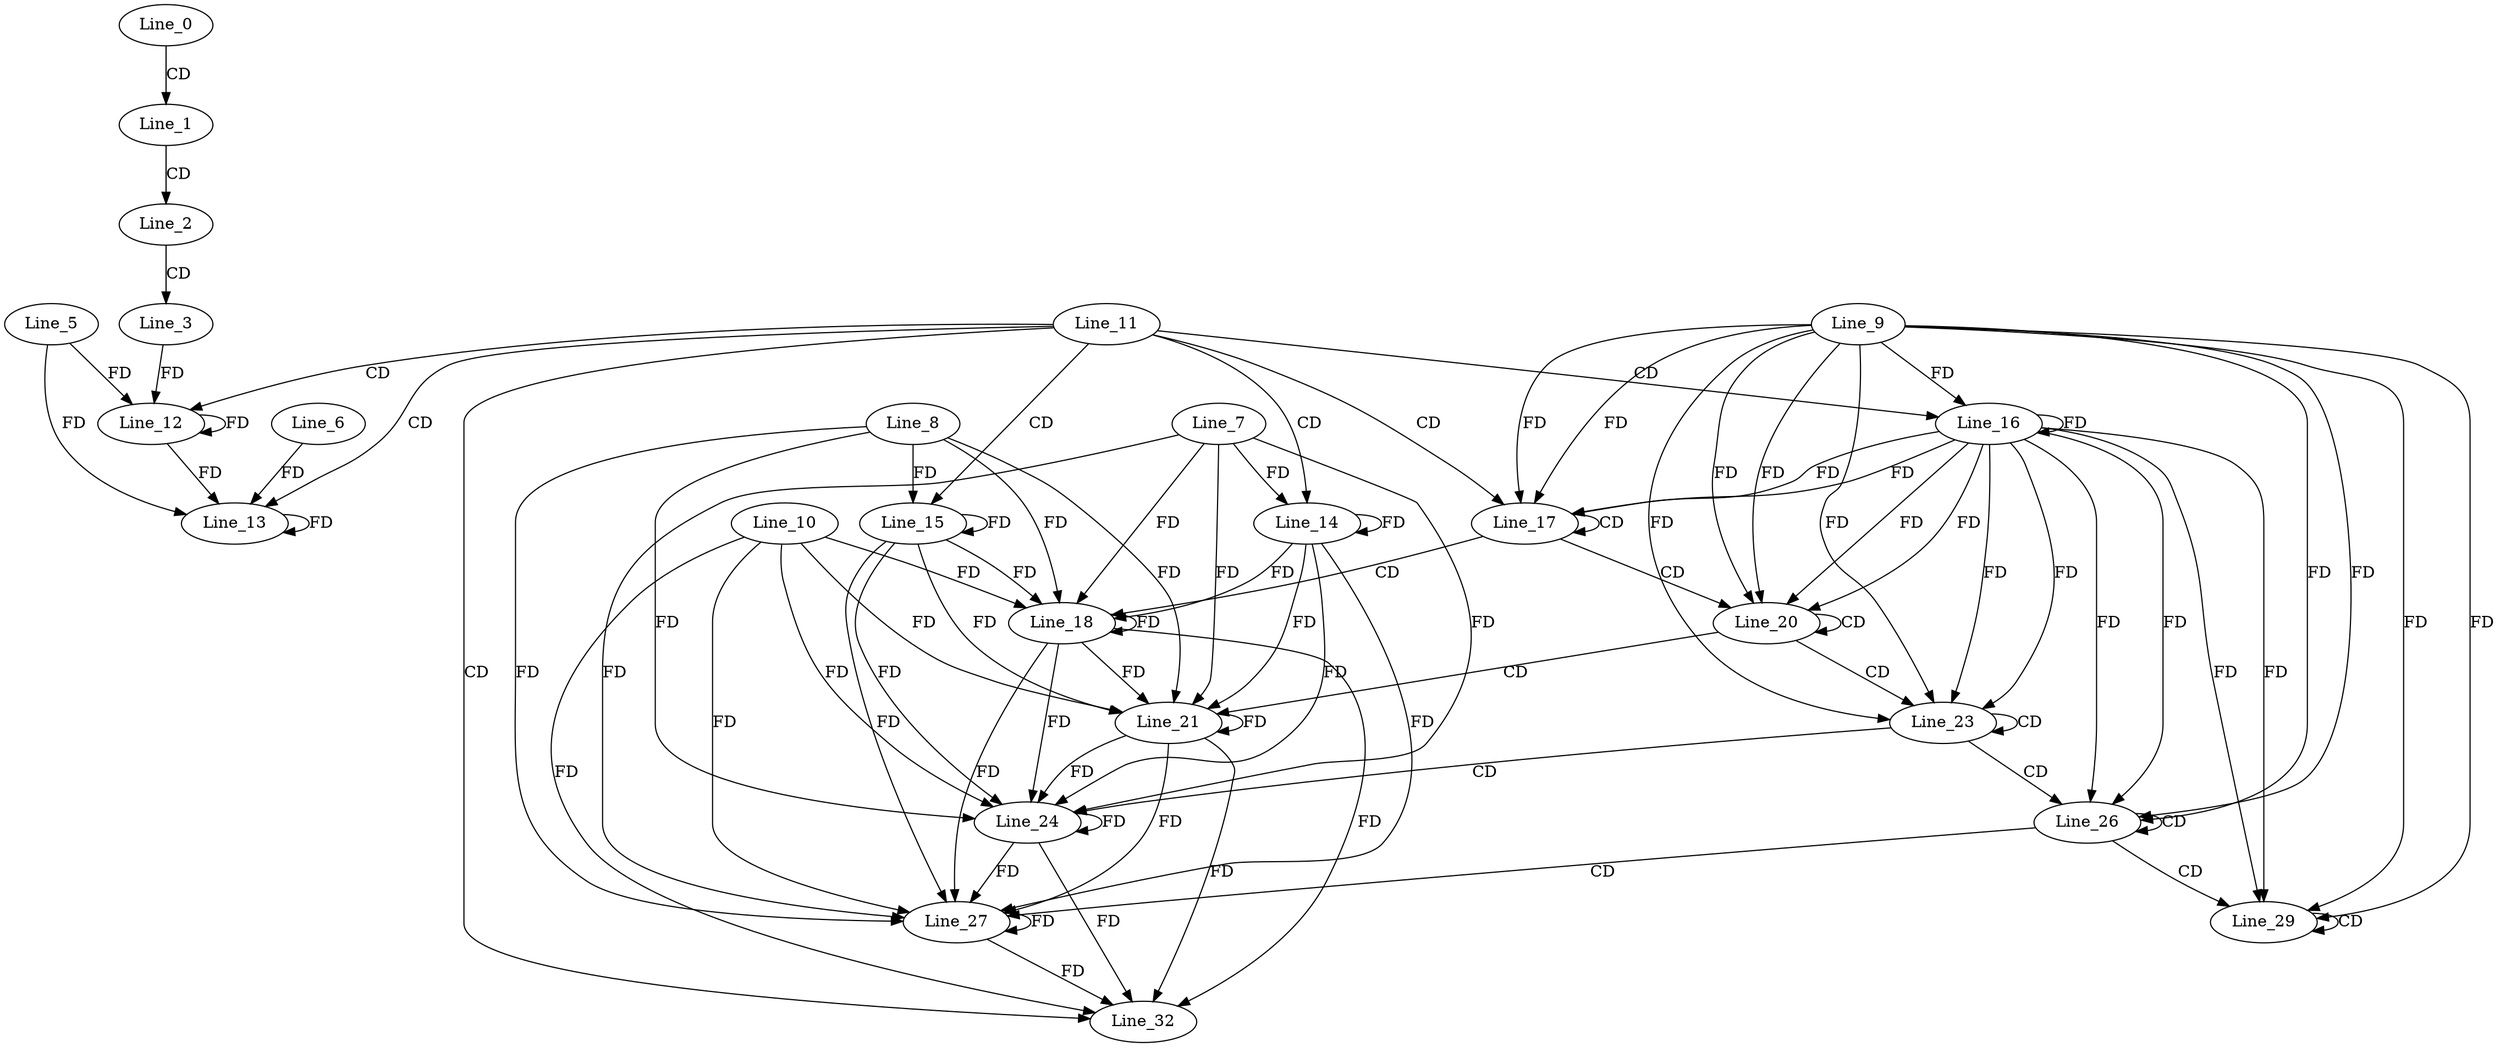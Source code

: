digraph G {
  Line_0;
  Line_1;
  Line_2;
  Line_3;
  Line_11;
  Line_12;
  Line_5;
  Line_12;
  Line_13;
  Line_6;
  Line_13;
  Line_14;
  Line_7;
  Line_14;
  Line_15;
  Line_8;
  Line_15;
  Line_16;
  Line_9;
  Line_17;
  Line_17;
  Line_18;
  Line_10;
  Line_20;
  Line_20;
  Line_21;
  Line_23;
  Line_23;
  Line_24;
  Line_26;
  Line_26;
  Line_27;
  Line_29;
  Line_29;
  Line_32;
  Line_0 -> Line_1 [ label="CD" ];
  Line_1 -> Line_2 [ label="CD" ];
  Line_2 -> Line_3 [ label="CD" ];
  Line_11 -> Line_12 [ label="CD" ];
  Line_12 -> Line_12 [ label="FD" ];
  Line_5 -> Line_12 [ label="FD" ];
  Line_3 -> Line_12 [ label="FD" ];
  Line_11 -> Line_13 [ label="CD" ];
  Line_13 -> Line_13 [ label="FD" ];
  Line_6 -> Line_13 [ label="FD" ];
  Line_12 -> Line_13 [ label="FD" ];
  Line_5 -> Line_13 [ label="FD" ];
  Line_11 -> Line_14 [ label="CD" ];
  Line_14 -> Line_14 [ label="FD" ];
  Line_7 -> Line_14 [ label="FD" ];
  Line_11 -> Line_15 [ label="CD" ];
  Line_15 -> Line_15 [ label="FD" ];
  Line_8 -> Line_15 [ label="FD" ];
  Line_11 -> Line_16 [ label="CD" ];
  Line_16 -> Line_16 [ label="FD" ];
  Line_9 -> Line_16 [ label="FD" ];
  Line_11 -> Line_17 [ label="CD" ];
  Line_16 -> Line_17 [ label="FD" ];
  Line_9 -> Line_17 [ label="FD" ];
  Line_17 -> Line_17 [ label="CD" ];
  Line_16 -> Line_17 [ label="FD" ];
  Line_9 -> Line_17 [ label="FD" ];
  Line_17 -> Line_18 [ label="CD" ];
  Line_18 -> Line_18 [ label="FD" ];
  Line_10 -> Line_18 [ label="FD" ];
  Line_14 -> Line_18 [ label="FD" ];
  Line_7 -> Line_18 [ label="FD" ];
  Line_15 -> Line_18 [ label="FD" ];
  Line_8 -> Line_18 [ label="FD" ];
  Line_17 -> Line_20 [ label="CD" ];
  Line_16 -> Line_20 [ label="FD" ];
  Line_9 -> Line_20 [ label="FD" ];
  Line_20 -> Line_20 [ label="CD" ];
  Line_16 -> Line_20 [ label="FD" ];
  Line_9 -> Line_20 [ label="FD" ];
  Line_20 -> Line_21 [ label="CD" ];
  Line_18 -> Line_21 [ label="FD" ];
  Line_21 -> Line_21 [ label="FD" ];
  Line_10 -> Line_21 [ label="FD" ];
  Line_14 -> Line_21 [ label="FD" ];
  Line_7 -> Line_21 [ label="FD" ];
  Line_15 -> Line_21 [ label="FD" ];
  Line_8 -> Line_21 [ label="FD" ];
  Line_20 -> Line_23 [ label="CD" ];
  Line_16 -> Line_23 [ label="FD" ];
  Line_9 -> Line_23 [ label="FD" ];
  Line_23 -> Line_23 [ label="CD" ];
  Line_16 -> Line_23 [ label="FD" ];
  Line_9 -> Line_23 [ label="FD" ];
  Line_23 -> Line_24 [ label="CD" ];
  Line_18 -> Line_24 [ label="FD" ];
  Line_21 -> Line_24 [ label="FD" ];
  Line_24 -> Line_24 [ label="FD" ];
  Line_10 -> Line_24 [ label="FD" ];
  Line_14 -> Line_24 [ label="FD" ];
  Line_7 -> Line_24 [ label="FD" ];
  Line_15 -> Line_24 [ label="FD" ];
  Line_8 -> Line_24 [ label="FD" ];
  Line_23 -> Line_26 [ label="CD" ];
  Line_16 -> Line_26 [ label="FD" ];
  Line_9 -> Line_26 [ label="FD" ];
  Line_26 -> Line_26 [ label="CD" ];
  Line_16 -> Line_26 [ label="FD" ];
  Line_9 -> Line_26 [ label="FD" ];
  Line_26 -> Line_27 [ label="CD" ];
  Line_18 -> Line_27 [ label="FD" ];
  Line_21 -> Line_27 [ label="FD" ];
  Line_24 -> Line_27 [ label="FD" ];
  Line_27 -> Line_27 [ label="FD" ];
  Line_10 -> Line_27 [ label="FD" ];
  Line_14 -> Line_27 [ label="FD" ];
  Line_7 -> Line_27 [ label="FD" ];
  Line_15 -> Line_27 [ label="FD" ];
  Line_8 -> Line_27 [ label="FD" ];
  Line_26 -> Line_29 [ label="CD" ];
  Line_16 -> Line_29 [ label="FD" ];
  Line_9 -> Line_29 [ label="FD" ];
  Line_29 -> Line_29 [ label="CD" ];
  Line_16 -> Line_29 [ label="FD" ];
  Line_9 -> Line_29 [ label="FD" ];
  Line_11 -> Line_32 [ label="CD" ];
  Line_18 -> Line_32 [ label="FD" ];
  Line_21 -> Line_32 [ label="FD" ];
  Line_24 -> Line_32 [ label="FD" ];
  Line_27 -> Line_32 [ label="FD" ];
  Line_10 -> Line_32 [ label="FD" ];
}
